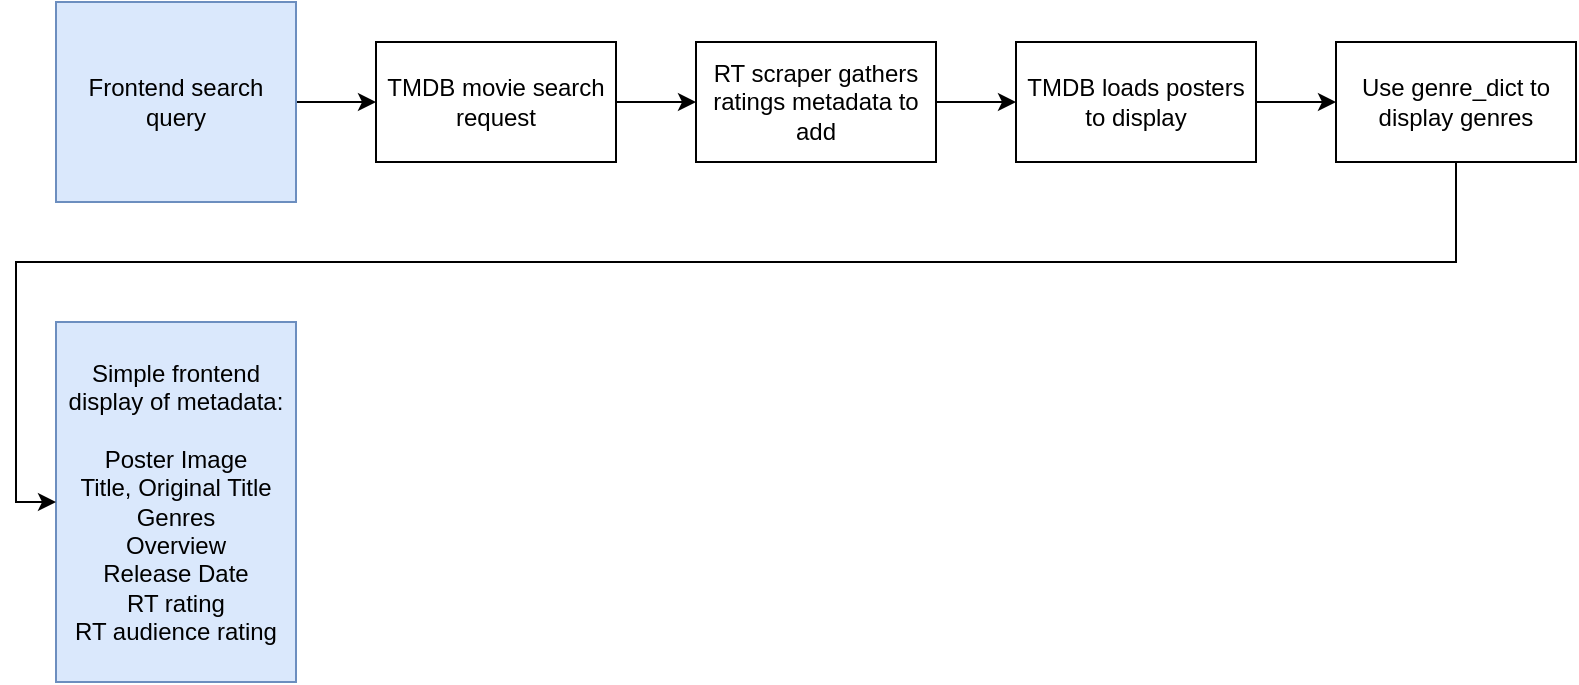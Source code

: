<mxfile version="14.6.0" type="device"><diagram id="GW-u0Aq24kYiMsKwpB8_" name="Page-1"><mxGraphModel dx="1422" dy="774" grid="1" gridSize="10" guides="1" tooltips="1" connect="1" arrows="1" fold="1" page="1" pageScale="1" pageWidth="850" pageHeight="1100" math="0" shadow="0"><root><mxCell id="0"/><mxCell id="1" parent="0"/><mxCell id="Gcle7Ykop9rfLlNQdrV3-3" style="edgeStyle=orthogonalEdgeStyle;rounded=0;orthogonalLoop=1;jettySize=auto;html=1;entryX=0;entryY=0.5;entryDx=0;entryDy=0;" edge="1" parent="1" source="Gcle7Ykop9rfLlNQdrV3-1" target="Gcle7Ykop9rfLlNQdrV3-2"><mxGeometry relative="1" as="geometry"/></mxCell><mxCell id="Gcle7Ykop9rfLlNQdrV3-1" value="Frontend search query" style="rounded=0;whiteSpace=wrap;html=1;fillColor=#dae8fc;strokeColor=#6c8ebf;" vertex="1" parent="1"><mxGeometry x="40" y="40" width="120" height="100" as="geometry"/></mxCell><mxCell id="Gcle7Ykop9rfLlNQdrV3-5" style="edgeStyle=orthogonalEdgeStyle;rounded=0;orthogonalLoop=1;jettySize=auto;html=1;entryX=0;entryY=0.5;entryDx=0;entryDy=0;" edge="1" parent="1" source="Gcle7Ykop9rfLlNQdrV3-2" target="Gcle7Ykop9rfLlNQdrV3-4"><mxGeometry relative="1" as="geometry"/></mxCell><mxCell id="Gcle7Ykop9rfLlNQdrV3-2" value="TMDB movie search request" style="rounded=0;whiteSpace=wrap;html=1;" vertex="1" parent="1"><mxGeometry x="200" y="60" width="120" height="60" as="geometry"/></mxCell><mxCell id="Gcle7Ykop9rfLlNQdrV3-8" style="edgeStyle=orthogonalEdgeStyle;rounded=0;orthogonalLoop=1;jettySize=auto;html=1;entryX=0;entryY=0.5;entryDx=0;entryDy=0;" edge="1" parent="1" source="Gcle7Ykop9rfLlNQdrV3-4" target="Gcle7Ykop9rfLlNQdrV3-7"><mxGeometry relative="1" as="geometry"/></mxCell><mxCell id="Gcle7Ykop9rfLlNQdrV3-4" value="RT scraper gathers ratings metadata to add" style="rounded=0;whiteSpace=wrap;html=1;" vertex="1" parent="1"><mxGeometry x="360" y="60" width="120" height="60" as="geometry"/></mxCell><mxCell id="Gcle7Ykop9rfLlNQdrV3-12" style="edgeStyle=orthogonalEdgeStyle;rounded=0;orthogonalLoop=1;jettySize=auto;html=1;entryX=0;entryY=0.5;entryDx=0;entryDy=0;" edge="1" parent="1" source="Gcle7Ykop9rfLlNQdrV3-7" target="Gcle7Ykop9rfLlNQdrV3-11"><mxGeometry relative="1" as="geometry"/></mxCell><mxCell id="Gcle7Ykop9rfLlNQdrV3-7" value="TMDB loads posters to display" style="rounded=0;whiteSpace=wrap;html=1;" vertex="1" parent="1"><mxGeometry x="520" y="60" width="120" height="60" as="geometry"/></mxCell><mxCell id="Gcle7Ykop9rfLlNQdrV3-9" value="Simple frontend display of metadata:&lt;br&gt;&lt;br&gt;Poster Image&lt;br&gt;&lt;span&gt;Title, Original Title&lt;br&gt;&lt;/span&gt;Genres&lt;br&gt;Overview&lt;br&gt;Release Date&lt;br&gt;RT rating&lt;br&gt;RT audience rating" style="rounded=0;whiteSpace=wrap;html=1;fillColor=#dae8fc;strokeColor=#6c8ebf;" vertex="1" parent="1"><mxGeometry x="40" y="200" width="120" height="180" as="geometry"/></mxCell><mxCell id="Gcle7Ykop9rfLlNQdrV3-13" style="edgeStyle=orthogonalEdgeStyle;rounded=0;orthogonalLoop=1;jettySize=auto;html=1;entryX=0;entryY=0.5;entryDx=0;entryDy=0;" edge="1" parent="1" source="Gcle7Ykop9rfLlNQdrV3-11" target="Gcle7Ykop9rfLlNQdrV3-9"><mxGeometry relative="1" as="geometry"><Array as="points"><mxPoint x="740" y="170"/><mxPoint x="20" y="170"/><mxPoint x="20" y="290"/></Array></mxGeometry></mxCell><mxCell id="Gcle7Ykop9rfLlNQdrV3-11" value="Use genre_dict to display genres" style="rounded=0;whiteSpace=wrap;html=1;" vertex="1" parent="1"><mxGeometry x="680" y="60" width="120" height="60" as="geometry"/></mxCell></root></mxGraphModel></diagram></mxfile>